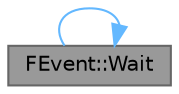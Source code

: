 digraph "FEvent::Wait"
{
 // INTERACTIVE_SVG=YES
 // LATEX_PDF_SIZE
  bgcolor="transparent";
  edge [fontname=Helvetica,fontsize=10,labelfontname=Helvetica,labelfontsize=10];
  node [fontname=Helvetica,fontsize=10,shape=box,height=0.2,width=0.4];
  rankdir="LR";
  Node1 [id="Node000001",label="FEvent::Wait",height=0.2,width=0.4,color="gray40", fillcolor="grey60", style="filled", fontcolor="black",tooltip="Waits the specified amount of time for the event to be triggered."];
  Node1 -> Node1 [id="edge1_Node000001_Node000001",color="steelblue1",style="solid",tooltip=" "];
}
